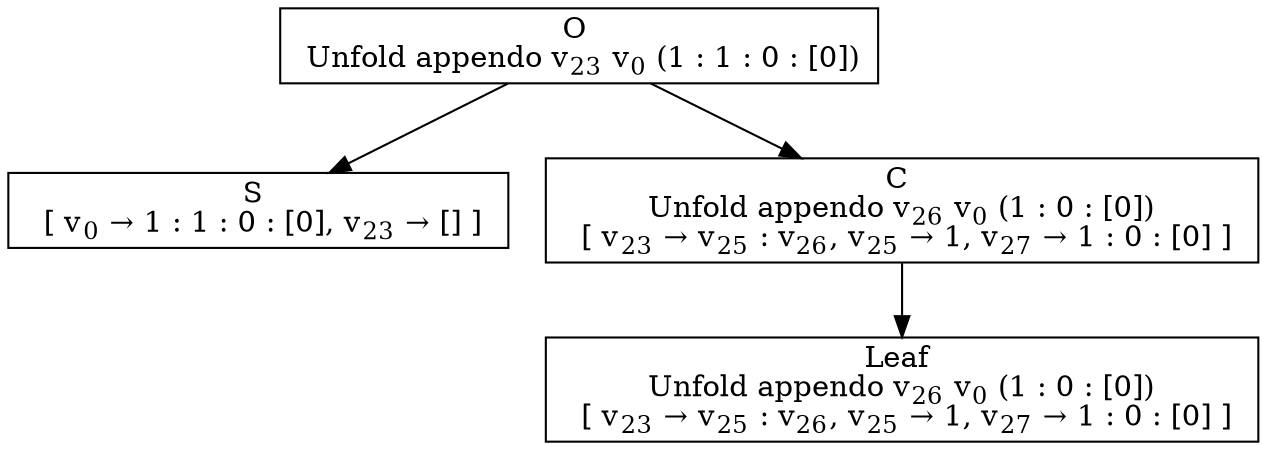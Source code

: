 digraph {
    graph [rankdir=TB
          ,bgcolor=transparent];
    node [shape=box
         ,fillcolor=white
         ,style=filled];
    0 [label=<O <BR/> Unfold appendo v<SUB>23</SUB> v<SUB>0</SUB> (1 : 1 : 0 : [0])>];
    1 [label=<S <BR/>  [ v<SUB>0</SUB> &rarr; 1 : 1 : 0 : [0], v<SUB>23</SUB> &rarr; [] ] >];
    2 [label=<C <BR/> Unfold appendo v<SUB>26</SUB> v<SUB>0</SUB> (1 : 0 : [0]) <BR/>  [ v<SUB>23</SUB> &rarr; v<SUB>25</SUB> : v<SUB>26</SUB>, v<SUB>25</SUB> &rarr; 1, v<SUB>27</SUB> &rarr; 1 : 0 : [0] ] >];
    3 [label=<Leaf <BR/> Unfold appendo v<SUB>26</SUB> v<SUB>0</SUB> (1 : 0 : [0]) <BR/>  [ v<SUB>23</SUB> &rarr; v<SUB>25</SUB> : v<SUB>26</SUB>, v<SUB>25</SUB> &rarr; 1, v<SUB>27</SUB> &rarr; 1 : 0 : [0] ] >];
    0 -> 1 [label=""];
    0 -> 2 [label=""];
    2 -> 3 [label=""];
}